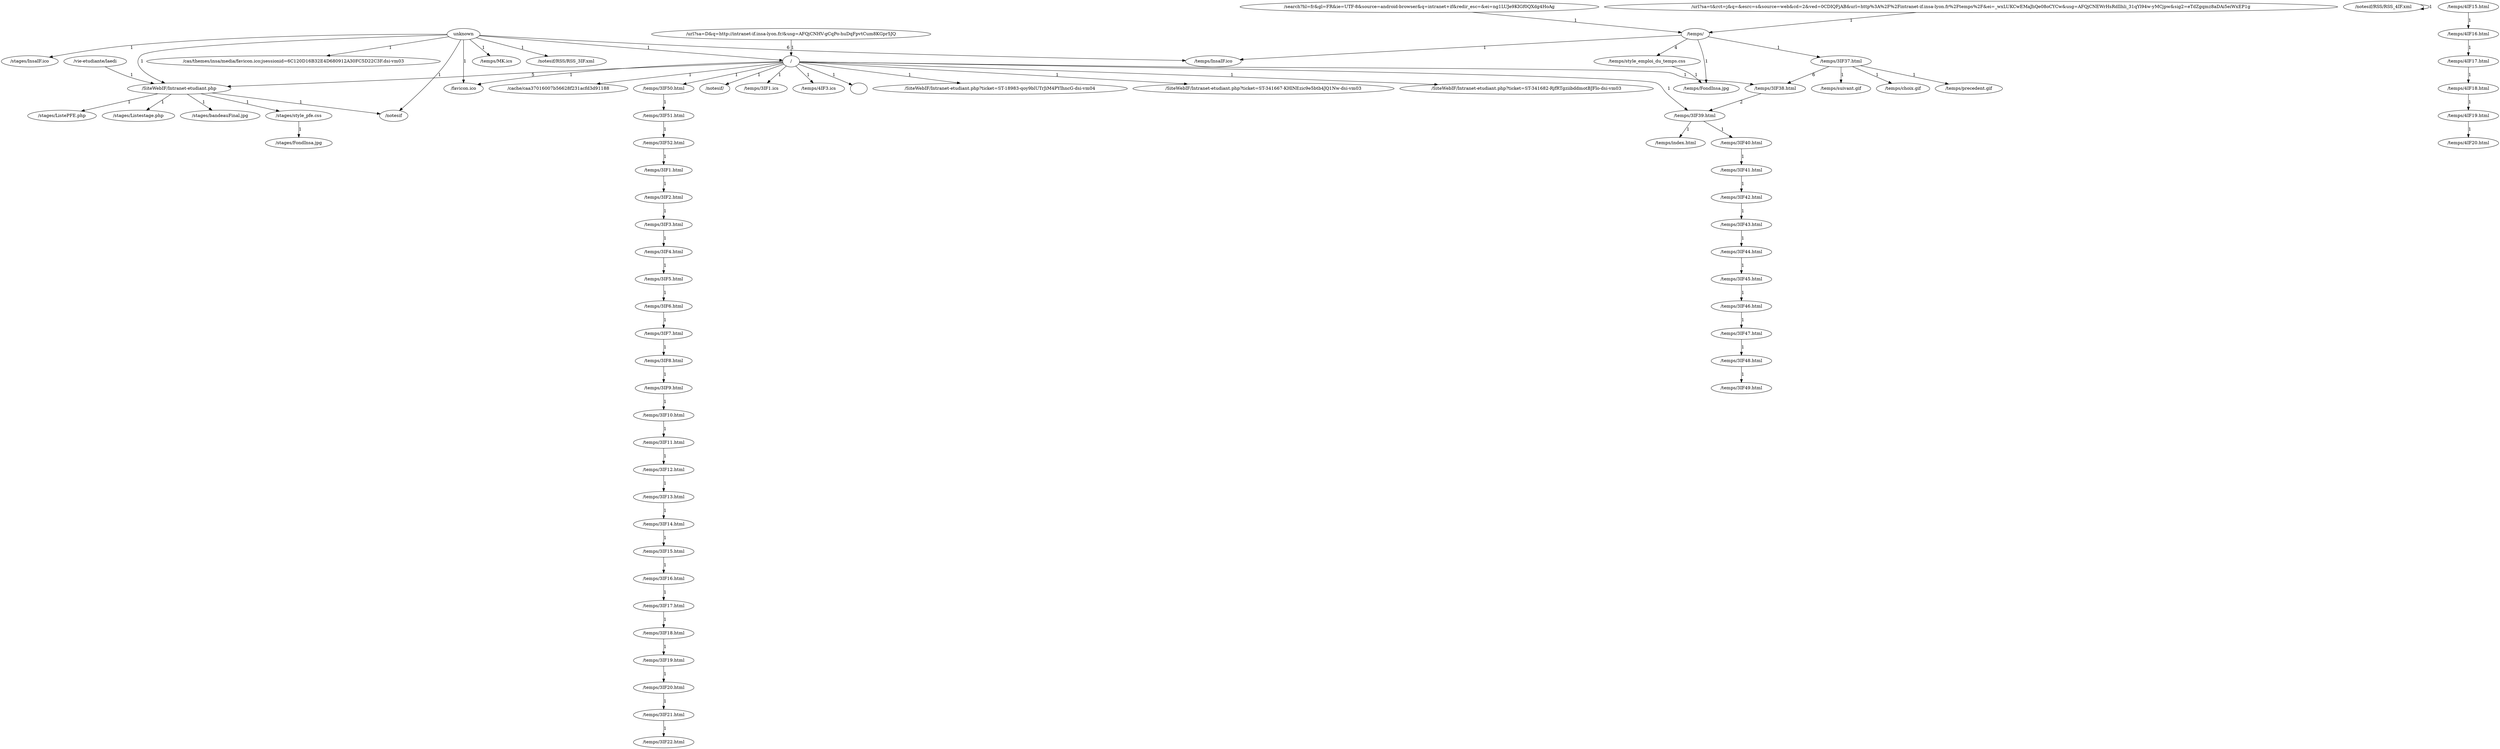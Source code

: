 digraph {
	node78[label=""];
	node19[label="/"];
	node20[label="/SiteWebIF/Intranet-etudiant.php"];
	node74[label="/SiteWebIF/Intranet-etudiant.php?ticket=ST-18983-qoy9blUTrJiM4PYIhncG-dsi-vm04"];
	node21[label="/SiteWebIF/Intranet-etudiant.php?ticket=ST-341667-KHlNEzic9e5btb4JQ1Nw-dsi-vm03"];
	node33[label="/SiteWebIF/Intranet-etudiant.php?ticket=ST-341682-RjfRTgziibddmotBJFlo-dsi-vm03"];
	node76[label="/cache/caa37016007b56628f231acfd3d91188"];
	node71[label="/cas/themes/insa/media/favicon.ico;jsessionid=6C120D16B32E4D680912A30FC5D22C3F.dsi-vm03"];
	node17[label="/favicon.ico"];
	node38[label="/notesif"];
	node39[label="/notesif/"];
	node72[label="/notesif/RSS/RSS_3IF.xml"];
	node50[label="/notesif/RSS/RSS_4IF.xml"];
	node24[label="/search?hl=fr&gl=FR&ie=UTF-8&source=android-browser&q=intranet+if&redir_esc=&ei=ng1LUJe9KIGf0QXdg4HoAg"];
	node36[label="/stages/FondInsa.jpg"];
	node35[label="/stages/InsaIF.ico"];
	node73[label="/stages/ListePFE.php"];
	node22[label="/stages/Listestage.php"];
	node37[label="/stages/bandeauFinal.jpg"];
	node34[label="/stages/style_pfe.css"];
	node9[label="/temps/"];
	node47[label="/temps/3IF1.html"];
	node23[label="/temps/3IF1.ics"];
	node58[label="/temps/3IF10.html"];
	node59[label="/temps/3IF11.html"];
	node60[label="/temps/3IF12.html"];
	node61[label="/temps/3IF13.html"];
	node62[label="/temps/3IF14.html"];
	node63[label="/temps/3IF15.html"];
	node64[label="/temps/3IF16.html"];
	node65[label="/temps/3IF17.html"];
	node66[label="/temps/3IF18.html"];
	node67[label="/temps/3IF19.html"];
	node48[label="/temps/3IF2.html"];
	node68[label="/temps/3IF20.html"];
	node69[label="/temps/3IF21.html"];
	node70[label="/temps/3IF22.html"];
	node51[label="/temps/3IF3.html"];
	node6[label="/temps/3IF37.html"];
	node7[label="/temps/3IF38.html"];
	node18[label="/temps/3IF39.html"];
	node52[label="/temps/3IF4.html"];
	node26[label="/temps/3IF40.html"];
	node27[label="/temps/3IF41.html"];
	node28[label="/temps/3IF42.html"];
	node29[label="/temps/3IF43.html"];
	node31[label="/temps/3IF44.html"];
	node32[label="/temps/3IF45.html"];
	node40[label="/temps/3IF46.html"];
	node41[label="/temps/3IF47.html"];
	node42[label="/temps/3IF48.html"];
	node43[label="/temps/3IF49.html"];
	node53[label="/temps/3IF5.html"];
	node44[label="/temps/3IF50.html"];
	node45[label="/temps/3IF51.html"];
	node46[label="/temps/3IF52.html"];
	node54[label="/temps/3IF6.html"];
	node55[label="/temps/3IF7.html"];
	node56[label="/temps/3IF8.html"];
	node57[label="/temps/3IF9.html"];
	node0[label="/temps/4IF15.html"];
	node1[label="/temps/4IF16.html"];
	node2[label="/temps/4IF17.html"];
	node3[label="/temps/4IF18.html"];
	node4[label="/temps/4IF19.html"];
	node5[label="/temps/4IF20.html"];
	node49[label="/temps/4IF3.ics"];
	node13[label="/temps/FondInsa.jpg"];
	node12[label="/temps/InsaIF.ico"];
	node30[label="/temps/MK.ics"];
	node15[label="/temps/choix.gif"];
	node25[label="/temps/index.html"];
	node14[label="/temps/precedent.gif"];
	node10[label="/temps/style_emploi_du_temps.css"];
	node16[label="/temps/suivant.gif"];
	node75[label="/url?sa=D&q=http://intranet-if.insa-lyon.fr/&usg=AFQjCNHV-gCqPo-huDqFpvtCum8KGpr5JQ"];
	node8[label="/url?sa=t&rct=j&q=&esrc=s&source=web&cd=2&ved=0CDIQFjAB&url=http%3A%2F%2Fintranet-if.insa-lyon.fr%2Ftemps%2F&ei=_wxLUKCwEMaJhQe08oCYCw&usg=AFQjCNEWrHsRdIlhli_31qYl94w-yMCjpw&sig2=eTdZgqmz8aDAi5eiWxEP1g"];
	node77[label="/vie-etudiante/laedi"];
	node11[label="unknown"];
	node19 -> node20 [label="5"];
	node19 -> node21 [label="1"];
	node19 -> node23 [label="1"];
	node19 -> node17 [label="1"];
	node19 -> node7 [label="1"];
	node19 -> node18 [label="1"];
	node19 -> node33 [label="1"];
	node19 -> node39 [label="1"];
	node19 -> node44 [label="1"];
	node19 -> node49 [label="1"];
	node19 -> node74 [label="1"];
	node19 -> node76 [label="1"];
	node19 -> node78 [label="1"];
	node20 -> node22 [label="1"];
	node20 -> node34 [label="1"];
	node20 -> node37 [label="1"];
	node20 -> node38 [label="1"];
	node20 -> node73 [label="1"];
	node50 -> node50 [label="1"];
	node24 -> node9 [label="1"];
	node34 -> node36 [label="1"];
	node9 -> node10 [label="4"];
	node9 -> node6 [label="1"];
	node9 -> node13 [label="1"];
	node9 -> node12 [label="1"];
	node47 -> node48 [label="1"];
	node58 -> node59 [label="1"];
	node59 -> node60 [label="1"];
	node60 -> node61 [label="1"];
	node61 -> node62 [label="1"];
	node62 -> node63 [label="1"];
	node63 -> node64 [label="1"];
	node64 -> node65 [label="1"];
	node65 -> node66 [label="1"];
	node66 -> node67 [label="1"];
	node67 -> node68 [label="1"];
	node48 -> node51 [label="1"];
	node68 -> node69 [label="1"];
	node69 -> node70 [label="1"];
	node51 -> node52 [label="1"];
	node6 -> node7 [label="6"];
	node6 -> node14 [label="1"];
	node6 -> node15 [label="1"];
	node6 -> node16 [label="1"];
	node7 -> node18 [label="2"];
	node18 -> node25 [label="1"];
	node18 -> node26 [label="1"];
	node52 -> node53 [label="1"];
	node26 -> node27 [label="1"];
	node27 -> node28 [label="1"];
	node28 -> node29 [label="1"];
	node29 -> node31 [label="1"];
	node31 -> node32 [label="1"];
	node32 -> node40 [label="1"];
	node40 -> node41 [label="1"];
	node41 -> node42 [label="1"];
	node42 -> node43 [label="1"];
	node53 -> node54 [label="1"];
	node44 -> node45 [label="1"];
	node45 -> node46 [label="1"];
	node46 -> node47 [label="1"];
	node54 -> node55 [label="1"];
	node55 -> node56 [label="1"];
	node56 -> node57 [label="1"];
	node57 -> node58 [label="1"];
	node0 -> node1 [label="1"];
	node1 -> node2 [label="1"];
	node2 -> node3 [label="1"];
	node3 -> node4 [label="1"];
	node4 -> node5 [label="1"];
	node10 -> node13 [label="1"];
	node75 -> node19 [label="1"];
	node8 -> node9 [label="1"];
	node77 -> node20 [label="1"];
	node11 -> node12 [label="6"];
	node11 -> node17 [label="1"];
	node11 -> node20 [label="1"];
	node11 -> node19 [label="1"];
	node11 -> node30 [label="1"];
	node11 -> node35 [label="1"];
	node11 -> node38 [label="1"];
	node11 -> node71 [label="1"];
	node11 -> node72 [label="1"];
}